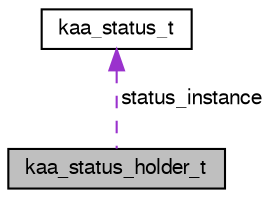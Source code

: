 digraph "kaa_status_holder_t"
{
  bgcolor="transparent";
  edge [fontname="FreeSans",fontsize="10",labelfontname="FreeSans",labelfontsize="10"];
  node [fontname="FreeSans",fontsize="10",shape=record];
  Node1 [label="kaa_status_holder_t",height=0.2,width=0.4,color="black", fillcolor="grey75", style="filled" fontcolor="black"];
  Node2 -> Node1 [dir="back",color="darkorchid3",fontsize="10",style="dashed",label=" status_instance" ,fontname="FreeSans"];
  Node2 [label="kaa_status_t",height=0.2,width=0.4,color="black",URL="$structkaa__status__t.html"];
}
